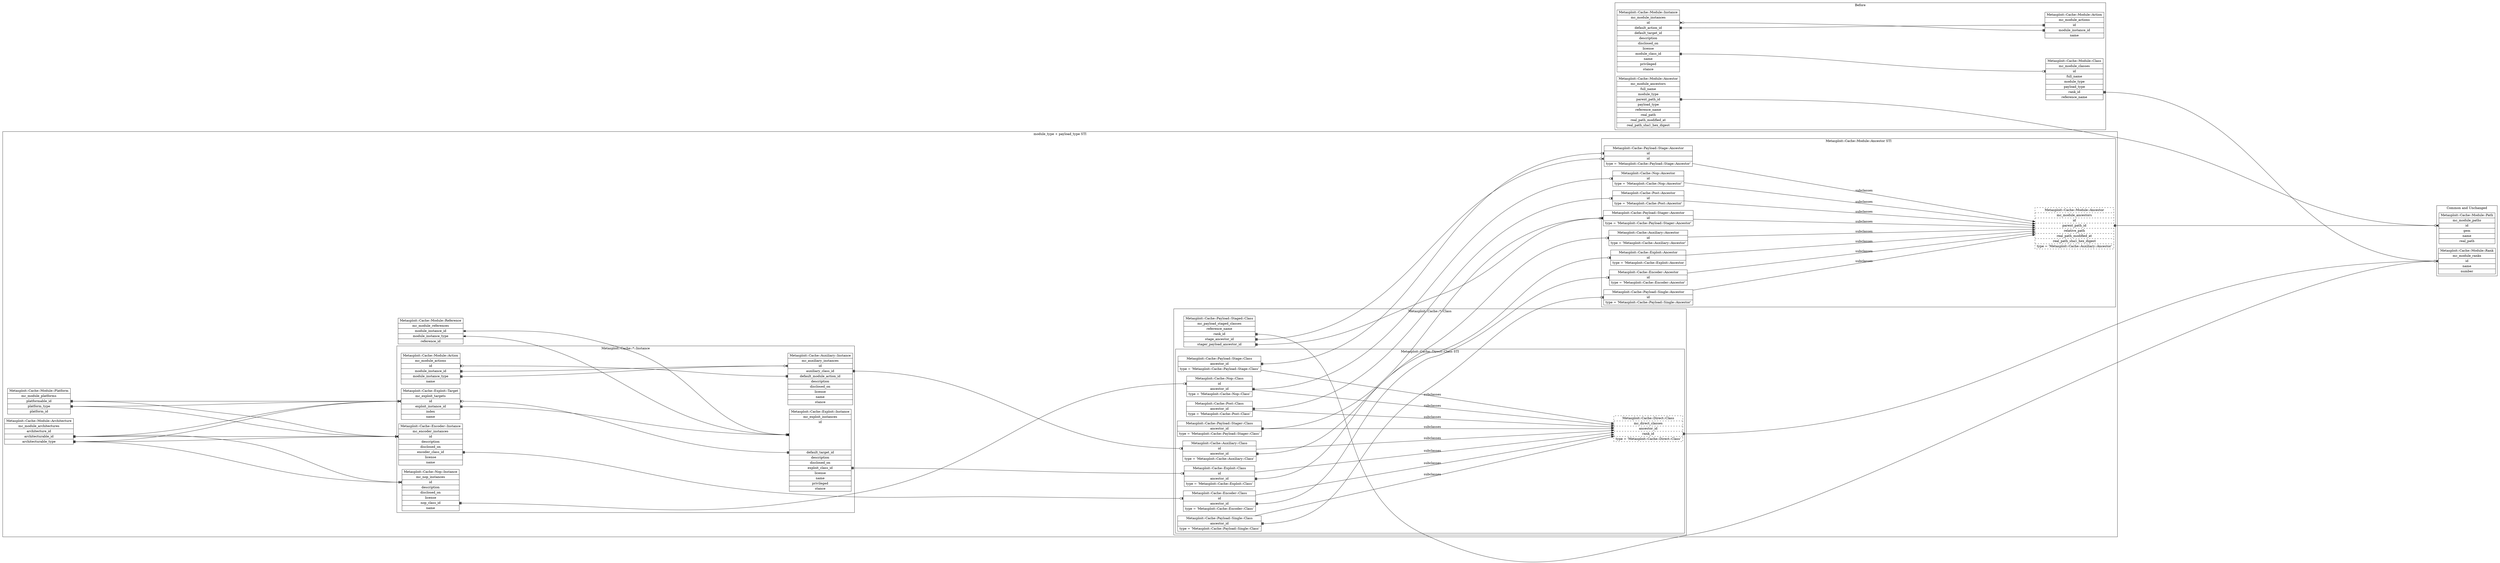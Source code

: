 digraph "metasploit-cache" {
  graph [
    rankdir = "LR"
    ranksep = "20.0"
  ]
  node [
    shape = "record"
  ]

  subgraph cluster_common {
    label = "Common and Unchanged"

    "Metasploit::Cache::Module::Path" [
      label = "Metasploit::Cache::Module::Path | mc_module_paths | <id>id | gem | name | real_path"
    ]

    "Metasploit::Cache::Module::Rank" [
      label = "Metasploit::Cache::Module::Rank | mc_module_ranks | <id>id | name | number"
    ]
  }

  subgraph cluster_before {
    label = "Before"

    "Before/Metasploit::Cache::Module::Ancestor" [
      label = "Metasploit::Cache::Module::Ancestor | mc_module_ancestors | full_name | module_type | <parent_path_id>parent_path_id | payload_type | reference_name | real_path | real_path_modified_at | real_path_sha1_hex_digest"
    ]

    "Before/Metasploit::Cache::Module::Ancestor":parent_path_id -> "Metasploit::Cache::Module::Path":id [
      arrowhead = "crowodot"
      arrowtail = "teetee"
      dir = "both"
    ]

    "Before/Metasploit::Cache::Module::Class" [
      label = "Metasploit::Cache::Module::Class | mc_module_classes | <id>id | full_name | module_type | payload_type | <rank_id>rank_id | reference_name"
    ]

    "Before/Metasploit::Cache::Module::Class":rank_id -> "Metasploit::Cache::Module::Rank":id [
      arrowhead = "crowodot"
      arrowtail = "teetee"
      dir = "both"
    ]

    "Before/Metasploit::Cache::Module::Instance" [
       label = "Metasploit::Cache::Module::Instance | mc_module_instances | <id>id | <default_action_id>default_action_id | default_target_id | description | disclosed_on | license | <module_class_id>module_class_id | name | privileged | stance"
    ]

    "Before/Metasploit::Cache::Module::Instance":module_class_id -> "Before/Metasploit::Cache::Module::Class":id [
      arrowhead = "teeodot"
      arrowtail = "teetee"
      dir = "both"
    ]

    "Before/Metasploit::Cache::Module::Action" [
      label = "Metasploit::Cache::Module::Action | mc_module_actions | <id>id | <module_instance_id>module_instance_id | name"
    ]

    "Before/Metasploit::Cache::Module::Instance":default_action_id -> "Before/Metasploit::Cache::Module::Action":id [
      arrowhead = "teetee"
      arrowtail = "teetee"
      dir = "both"
    ]

    "Before/Metasploit::Cache::Module::Action":module_instance_id -> "Before/Metasploit::Cache::Module::Instance":id [
      arrowhead = "crowodot"
      arrowtail = "teetee"
      dir = "both"
    ]
  }

  subgraph cluster_type_sti {
    label = "module_type + payload_type STI"

    "Metasploit::Cache::Module::Action" [
      label = "Metasploit::Cache::Module::Action | mc_module_actions | <id>id | <module_instance_id>module_instance_id | <module_instance_type>module_instance_type | name"
    ]

    "Metasploit::Cache::Module::Action":module_instance_id, "Metasploit::Cache::Module::Action":module_instance_type -> "Metasploit::Cache::Auxiliary::Instance":id [
      arrowhead = "crowodot"
      arrowtail = "teetee"
      dir = "both"
    ]

    "Metasploit::Cache::Module::Architecture" [
      label = "Metasploit::Cache::Module::Architecture | mc_module_architectures | <architecture_id>architecture_id | <architecturable_id>architecturable_id | <architecturable_type>architecturable_type"
    ]

    "Metasploit::Cache::Module::Architecture":architecturable_id, "Metasploit::Cache::Module::Architecture":architecturable_type -> "Metasploit::Cache::Encoder::Instance":id, "Metasploit::Cache::Exploit::Target":id, "Metasploit::Cache::Nop::Instance":id [
      arrowhead = "crowtee"
      arrowtail = "teetee"
      dir = "both"
    ]

    "Metasploit::Cache::Module::Platform" [
      label = "Metasploit::Cache::Module::Platform | mc_module_platforms | <platformable_id>platformable_id | <platformable_type>platform_type | <platform_id>platform_id"
    ]

    "Metasploit::Cache::Module::Platform":platformable_id, "Metasploit::Cache::Module::Platform":platformable_type -> "Metasploit::Cache::Encoder::Instance":id, "Metasploit::Cache::Exploit::Target":id [
      arrowhead = "crowtee"
      arrowtail = "teetee"
      dir = "both"
    ]

    "Metasploit::Cache::Module::Reference" [
      label = "Metasploit::Cache::Module::Reference | mc_module_references | <module_instance_id>module_instance_id | <module_instance_type>module_instance_type | <module_reference_id>reference_id"
    ]
 
    "Metasploit::Cache::Module::Reference":module_instance_id, "Metasploit::Cache::Module::Reference":module_instance_type -> "Metasploit::Cache::Exploit::Instance":id [
      arrowhead = "crowtee"
      arrowhead = "teetee"
      dir = "both"
    ]

    "Metasploit::Cache::Exploit::Target" [
      label = "Metasploit::Cache::Exploit::Target | mc_exploit_targets | <id>id | <exploit_instance_id>exploit_instance_id | index | name"
    ]

    "Metasploit::Cache::Exploit::Target":exploit_instance_id -> "Metasploit::Cache::Exploit::Instance":id [
      arrowhead = "crowtee"
      arrowtail = "teetee"
      dir = "both"
    ]

    subgraph cluster_mc_module_ancestors {
      label = "Metasploit::Cache::Module::Ancestor STI"

      "Metasploit::Cache::Module::Ancestor" [
        label = "Metasploit::Cache::Module::Ancestor | mc_module_ancestors | id | <parent_path_id>parent_path_id | relative_path | real_path_modified_at | real_path_sha1_hex_digest | type = 'Metasploit::Cache::Auxiliary::Ancestor'"
        style = "dashed"
      ]

      "Metasploit::Cache::Module::Ancestor":parent_path_id -> "Metasploit::Cache::Module::Path":id [
        arrowhead = "crowodot"
        arrowtail = "teetee"
        dir = "both"
      ]

      "Metasploit::Cache::Auxiliary::Ancestor" [
        label = "Metasploit::Cache::Auxiliary::Ancestor | <id>id | type = 'Metasploit::Cache::Auxiliary::Ancestor'"
      ]

      "Metasploit::Cache::Auxiliary::Ancestor" -> "Metasploit::Cache::Module::Ancestor" [
        label = "subclasses"
      ]

      "Metasploit::Cache::Encoder::Ancestor" [
        label = "Metasploit::Cache::Encoder::Ancestor | <id>id | type = 'Metasploit::Cache::Encoder::Ancestor'"
      ]

      "Metasploit::Cache::Encoder::Ancestor" -> "Metasploit::Cache::Module::Ancestor" [
        label = "subclasses"
      ]

      "Metasploit::Cache::Exploit::Ancestor" [
        label = "Metasploit::Cache::Exploit::Ancestor | <id>id | type = 'Metasploit::Cache::Exploit::Ancestor"
      ]

      "Metasploit::Cache::Exploit::Ancestor" -> "Metasploit::Cache::Module::Ancestor" [
        label = "subclasses"
      ]

      "Metasploit::Cache::Nop::Ancestor" [
        label = "Metasploit::Cache::Nop::Ancestor | <id>id | type = 'Metasploit::Cache::Nop::Ancestor'"
      ]

      "Metasploit::Cache::Nop::Ancestor" -> "Metasploit::Cache::Module::Ancestor" [
        label = "subclasses"
      ]

      "Metasploit::Cache::Payload::Single::Ancestor" [
        label = "Metasploit::Cache::Payload::Single::Ancestor | <id>id | type = 'Metasploit::Cache::Payload::Single::Ancestor'"
      ]

      "Metasploit::Cache::Payload::Single::Ancestor" -> "Metasploit::Cache::Module::Ancestor" [
        label = "subclasses"
      ]
      
      "Metasploit::Cache::Payload::Stage::Ancestor" [
        label = "Metasploit::Cache::Payload::Stage::Ancestor | <id_to_ancestor_id>id | <id_to_stage_payload_ancestor_id>id | type = 'Metasploit::Cache::Payload::Stage::Ancestor'"
      ]

      "Metasploit::Cache::Payload::Stage::Ancestor" -> "Metasploit::Cache::Module::Ancestor" [
        label = "subclasses"
      ]
      
      "Metasploit::Cache::Payload::Stager::Ancestor" [
        label = "Metasploit::Cache::Payload::Stager::Ancestor | <id>id | type = 'Metasploit::Cache::Payload::Stager::Ancestor'"
      ]

      "Metasploit::Cache::Payload::Stager::Ancestor" -> "Metasploit::Cache::Module::Ancestor" [
        label = "subclasses"
      ]
      
      "Metasploit::Cache::Post::Ancestor" [
        label = "Metasploit::Cache::Post::Ancestor | <id>id | type = 'Metasploit::Cache::Post::Ancestor'"
      ]

      "Metasploit::Cache::Post::Ancestor" -> "Metasploit::Cache::Module::Ancestor" [
        label = "subclasses"
      ]
    }

    subgraph cluster_metasploit_cache_class {
      label = "Metasploit::Cache::*::Class"

      subgraph cluster_metasploit_cache_direct_class {
        label = "Metasploit::Cache::Direct::Class STI"

        "Metasploit::Cache::Direct::Class" [
          label = "Metasploit::Cache::Direct::Class | mc_direct_classes | <ancestor_id>ancestor_id | <rank_id>rank_id | type = 'Metasploit::Cache::Direct::Class'"
          style = "dashed"
        ]

        "Metasploit::Cache::Direct::Class":rank_id -> "Metasploit::Cache::Module::Rank":id [
          arrowhead = "crowodot"
          arrowtail = "teetee"
          dir = "both"
        ]

        "Metasploit::Cache::Auxiliary::Class" [
          label = "Metasploit::Cache::Auxiliary::Class | <id>id | <ancestor_id>ancestor_id | type = 'Metasploit::Cache::Auxiliary::Class'"
        ]

        "Metasploit::Cache::Auxiliary::Class" -> "Metasploit::Cache::Direct::Class" [
          label = "subclasses"
        ]

        "Metasploit::Cache::Auxiliary::Class":ancestor_id -> "Metasploit::Cache::Auxiliary::Ancestor":id [
          arrowhead = "teeodot"
          arrowtail = "teetee"
          dir = "both"
        ]
        
        "Metasploit::Cache::Encoder::Class" [
          label = "Metasploit::Cache::Encoder::Class | <id>id | <ancestor_id>ancestor_id | type = 'Metasploit::Cache::Encoder::Class'"
        ]

        "Metasploit::Cache::Encoder::Class" -> "Metasploit::Cache::Direct::Class" [
          label = "subclasses"
        ]

        "Metasploit::Cache::Encoder::Class":ancestor_id -> "Metasploit::Cache::Encoder::Ancestor":id [
          arrowhead = "teeodot"
          arrowtail = "teetee"
          dir = "both"
        ]
                
        "Metasploit::Cache::Exploit::Class" [
          label = "Metasploit::Cache::Exploit::Class | <id>id | <ancestor_id>ancestor_id | type = 'Metasploit::Cache::Exploit::Class'"
        ]

        "Metasploit::Cache::Exploit::Class" -> "Metasploit::Cache::Direct::Class" [
          label = "subclasses"
        ]

        "Metasploit::Cache::Exploit::Class":ancestor_id -> "Metasploit::Cache::Exploit::Ancestor":id [
          arrowhead = "teeodot"
          arrowtail = "teetee"
          dir = "both"
        ]
        
        "Metasploit::Cache::Nop::Class" [
          label = "Metasploit::Cache::Nop::Class | <id>id | <ancestor_id>ancestor_id | type = 'Metasploit::Cache::Nop::Class'"
        ]

        "Metasploit::Cache::Nop::Class" -> "Metasploit::Cache::Direct::Class" [
          label = "subclasses"
        ]

        "Metasploit::Cache::Nop::Class":ancestor_id -> "Metasploit::Cache::Nop::Ancestor":id [
          arrowhead = "teeodot"
          arrowtail = "teetee"
          dir = "both"
        ]
        
        "Metasploit::Cache::Payload::Single::Class" [
          label = "Metasploit::Cache::Payload::Single::Class | <ancestor_id>ancestor_id | type = 'Metasploit::Cache::Payload::Single::Class'"
        ]

        "Metasploit::Cache::Payload::Single::Class" -> "Metasploit::Cache::Direct::Class" [
          label = "subclasses"
        ]

        "Metasploit::Cache::Payload::Single::Class":ancestor_id -> "Metasploit::Cache::Payload::Single::Ancestor":id [
          arrowhead = "teeodot"
          arrowtail = "teetee"
          dir = "both"
        ]
        
        "Metasploit::Cache::Payload::Stage::Class" [
          label = "Metasploit::Cache::Payload::Stage::Class | <ancestor_id>ancestor_id | type = 'Metasploit::Cache::Payload::Stage::Class'"
        ]

        "Metasploit::Cache::Payload::Stage::Class" -> "Metasploit::Cache::Direct::Class" [
          label = "subclasses"
        ]

        "Metasploit::Cache::Payload::Stage::Class":ancestor_id -> "Metasploit::Cache::Payload::Stage::Ancestor":id_to_ancestor_id [
          arrowhead = "teeodot"
          arrowtail = "teetee"
          dir = "both"
        ]
        
                
        "Metasploit::Cache::Payload::Stager::Class" [
          label = "Metasploit::Cache::Payload::Stager::Class | <ancestor_id>ancestor_id | type = 'Metasploit::Cache::Payload::Stager::Class'"
        ]

        "Metasploit::Cache::Payload::Stager::Class" -> "Metasploit::Cache::Direct::Class" [
          label = "subclasses"
        ]

        "Metasploit::Cache::Payload::Stager::Class":ancestor_id -> "Metasploit::Cache::Payload::Stager::Ancestor":id [
          arrowhead = "teeodot"
          arrowtail = "teetee"
          dir = "both"
        ]
        
        "Metasploit::Cache::Post::Class" [
          label = "Metasploit::Cache::Post::Class | <ancestor_id>ancestor_id | type = 'Metasploit::Cache::Post::Class'"
        ]

        "Metasploit::Cache::Post::Class" -> "Metasploit::Cache::Direct::Class" [
          label = "subclasses"
        ]

        "Metasploit::Cache::Post::Class":ancestor_id -> "Metasploit::Cache::Post::Ancestor":id [
          arrowhead = "teeodot"
          arrowtail = "teetee"
          dir = "both"
        ]
      }

      "Metasploit::Cache::Payload::Staged::Class" [
        label = "Metasploit::Cache::Payload::Staged::Class | mc_payload_staged_classes | reference_name | <rank_id>rank_id | <stage_payload_ancestor_id>stage_ancestor_id | <stager_payload_ancestor_id>stager_payload_ancestor_id"
      ]
      
      "Metasploit::Cache::Payload::Staged::Class":stage_payload_ancestor_id -> "Metasploit::Cache::Payload::Stage::Ancestor":id_to_stage_payload_ancestor_id [
        arrowhead = "crowodot"
        arrowtail = "teetee"
        dir = "both"
      ]

      "Metasploit::Cache::Payload::Staged::Class":stager_payload_ancestor_id -> "Metasploit::Cache::Payload::Stager::Ancestor":id [
          arrowhead = "crowodot"
          arrowtail = "teetee"
          dir = "both"
      ]

      "Metasploit::Cache::Payload::Staged::Class":rank_id -> "Metasploit::Cache::Module::Rank":id [
          arrowhead = "crowodot"
          arrowtail = "teetee"
          dir = "both"
      ]
    }

    subgraph cluster_metasploit_cache_instance {
      label = "Metasploit::Cache::*::Instance"

      "Metasploit::Cache::Auxiliary::Instance" [
        label = "Metasploit::Cache::Auxiliary::Instance | mc_auxiliary_instances | <id>id | <auxiliary_class_id>auxiliary_class_id | <default_module_action_id>default_module_action_id | description | disclosed_on | license | name | stance"
      ]

      "Metasploit::Cache::Auxiliary::Instance":auxiliary_class_id -> "Metasploit::Cache::Auxiliary::Class":id [
        arrowhead = "teeodot"
        arrowtail = "teetee"
        dir = "both"
      ]

      "Metasploit::Cache::Auxiliary::Instance":default_module_action_id -> "Metasploit::Cache::Module::Action":id [
        arrowhead = "teeodot"
        arrowtail = "teetee"
        dir = "both"
      ]

      "Metasploit::Cache::Encoder::Instance" [
        label = "Metasploit::Cache::Encoder::Instance | mc_encoder_instances | <id>id | description | disclosed_on | <encoder_class_id>encoder_class_id | license | name"
      ]

      "Metasploit::Cache::Encoder::Instance":encoder_class_id -> "Metasploit::Cache::Encoder::Class":id [
        arrowhead = "teeodot"
        arrowtail = "teetee"
        dir = "both"
      ]

      "Metasploit::Cache::Exploit::Instance" [
        label = "Metasploit::Cache::Exploit::Instance | mc_exploit_instances | <id>id\n\n\n\n\n\n\n\n | <default_target_id>default_target_id | description | disclosed_on | <exploit_class_id>exploit_class_id | license | name | privileged | stance"
      ]

      "Metasploit::Cache::Exploit::Instance":default_target_id -> "Metasploit::Cache::Exploit::Target":id [
        arrowhead = "teeodot"
        arrowtail = "teetee"
        dir = "both"
      ]
      
      "Metasploit::Cache::Exploit::Instance":exploit_class_id -> "Metasploit::Cache::Exploit::Class":id [
        arrowhead = "teeodot"
        arrowtail = "teetee"
        dir = "both"
      ]

      "Metasploit::Cache::Nop::Instance" [
        label = "Metasploit::Cache::Nop::Instance | mc_nop_instances | <id>id | description | disclosed_on | license | <nop_class_id>nop_class_id | name"
      ]

      "Metasploit::Cache::Nop::Instance":nop_class_id -> "Metasploit::Cache::Nop::Class":id [
        arrowhead = "teeodot"
        arrowtail = "teetee"
        dir = "both"
      ]
    }
  }
}